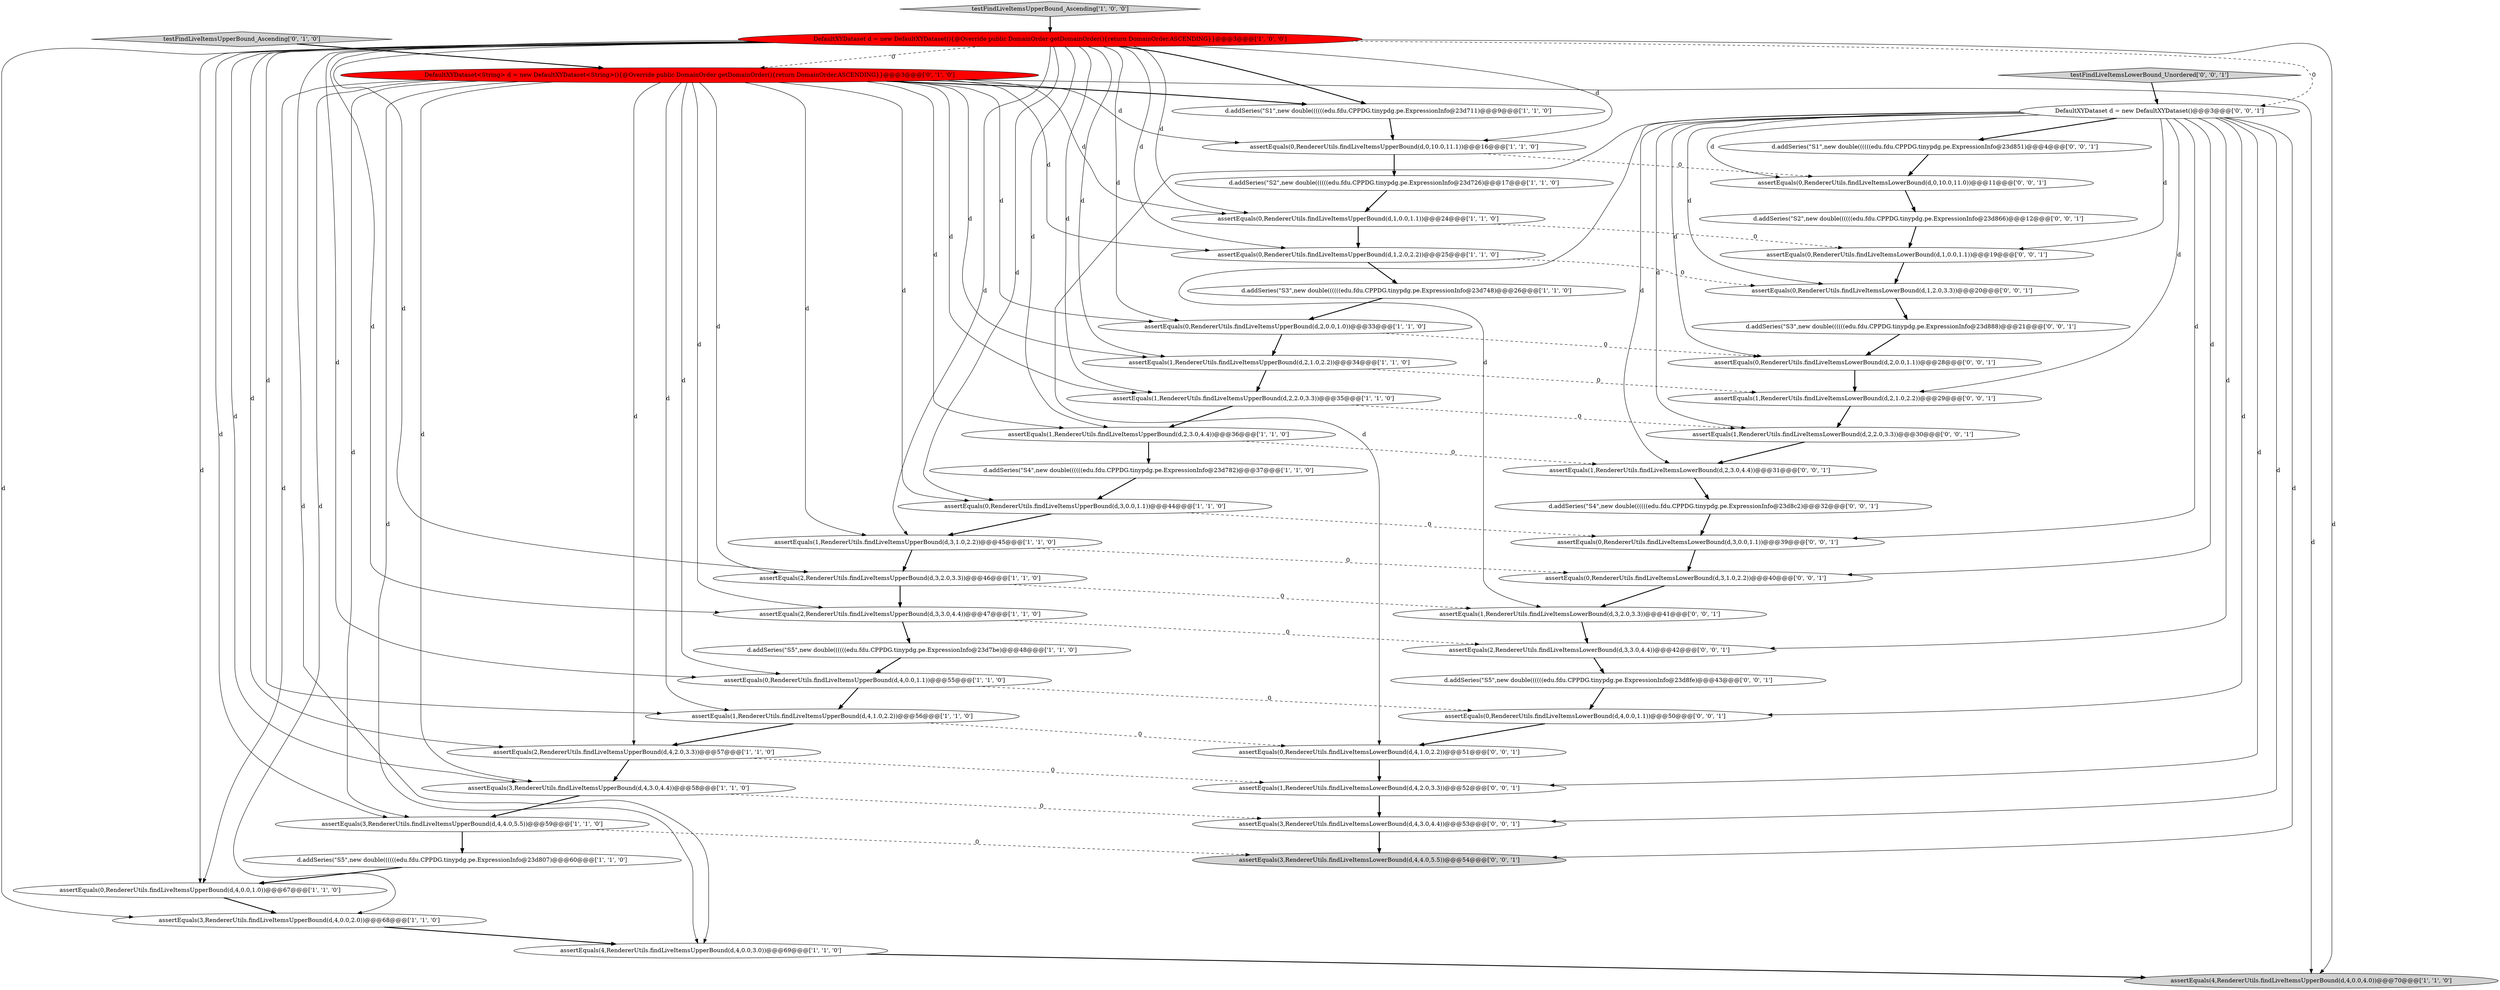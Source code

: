 digraph {
39 [style = filled, label = "assertEquals(0,RendererUtils.findLiveItemsLowerBound(d,3,0.0,1.1))@@@39@@@['0', '0', '1']", fillcolor = white, shape = ellipse image = "AAA0AAABBB3BBB"];
10 [style = filled, label = "DefaultXYDataset d = new DefaultXYDataset(){@Override public DomainOrder getDomainOrder(){return DomainOrder.ASCENDING}}@@@3@@@['1', '0', '0']", fillcolor = red, shape = ellipse image = "AAA1AAABBB1BBB"];
51 [style = filled, label = "d.addSeries(\"S4\",new double((((((edu.fdu.CPPDG.tinypdg.pe.ExpressionInfo@23d8c2)@@@32@@@['0', '0', '1']", fillcolor = white, shape = ellipse image = "AAA0AAABBB3BBB"];
22 [style = filled, label = "d.addSeries(\"S5\",new double((((((edu.fdu.CPPDG.tinypdg.pe.ExpressionInfo@23d7be)@@@48@@@['1', '1', '0']", fillcolor = white, shape = ellipse image = "AAA0AAABBB1BBB"];
48 [style = filled, label = "d.addSeries(\"S3\",new double((((((edu.fdu.CPPDG.tinypdg.pe.ExpressionInfo@23d888)@@@21@@@['0', '0', '1']", fillcolor = white, shape = ellipse image = "AAA0AAABBB3BBB"];
38 [style = filled, label = "assertEquals(0,RendererUtils.findLiveItemsLowerBound(d,4,1.0,2.2))@@@51@@@['0', '0', '1']", fillcolor = white, shape = ellipse image = "AAA0AAABBB3BBB"];
32 [style = filled, label = "d.addSeries(\"S2\",new double((((((edu.fdu.CPPDG.tinypdg.pe.ExpressionInfo@23d866)@@@12@@@['0', '0', '1']", fillcolor = white, shape = ellipse image = "AAA0AAABBB3BBB"];
27 [style = filled, label = "assertEquals(4,RendererUtils.findLiveItemsUpperBound(d,4,0.0,3.0))@@@69@@@['1', '1', '0']", fillcolor = white, shape = ellipse image = "AAA0AAABBB1BBB"];
20 [style = filled, label = "assertEquals(0,RendererUtils.findLiveItemsUpperBound(d,4,0.0,1.1))@@@55@@@['1', '1', '0']", fillcolor = white, shape = ellipse image = "AAA0AAABBB1BBB"];
14 [style = filled, label = "assertEquals(1,RendererUtils.findLiveItemsUpperBound(d,3,1.0,2.2))@@@45@@@['1', '1', '0']", fillcolor = white, shape = ellipse image = "AAA0AAABBB1BBB"];
6 [style = filled, label = "testFindLiveItemsUpperBound_Ascending['1', '0', '0']", fillcolor = lightgray, shape = diamond image = "AAA0AAABBB1BBB"];
42 [style = filled, label = "assertEquals(1,RendererUtils.findLiveItemsLowerBound(d,3,2.0,3.3))@@@41@@@['0', '0', '1']", fillcolor = white, shape = ellipse image = "AAA0AAABBB3BBB"];
13 [style = filled, label = "assertEquals(2,RendererUtils.findLiveItemsUpperBound(d,3,3.0,4.4))@@@47@@@['1', '1', '0']", fillcolor = white, shape = ellipse image = "AAA0AAABBB1BBB"];
16 [style = filled, label = "assertEquals(0,RendererUtils.findLiveItemsUpperBound(d,1,2.0,2.2))@@@25@@@['1', '1', '0']", fillcolor = white, shape = ellipse image = "AAA0AAABBB1BBB"];
17 [style = filled, label = "assertEquals(0,RendererUtils.findLiveItemsUpperBound(d,2,0.0,1.0))@@@33@@@['1', '1', '0']", fillcolor = white, shape = ellipse image = "AAA0AAABBB1BBB"];
50 [style = filled, label = "assertEquals(1,RendererUtils.findLiveItemsLowerBound(d,2,3.0,4.4))@@@31@@@['0', '0', '1']", fillcolor = white, shape = ellipse image = "AAA0AAABBB3BBB"];
30 [style = filled, label = "assertEquals(0,RendererUtils.findLiveItemsLowerBound(d,2,0.0,1.1))@@@28@@@['0', '0', '1']", fillcolor = white, shape = ellipse image = "AAA0AAABBB3BBB"];
43 [style = filled, label = "d.addSeries(\"S5\",new double((((((edu.fdu.CPPDG.tinypdg.pe.ExpressionInfo@23d8fe)@@@43@@@['0', '0', '1']", fillcolor = white, shape = ellipse image = "AAA0AAABBB3BBB"];
0 [style = filled, label = "assertEquals(1,RendererUtils.findLiveItemsUpperBound(d,2,1.0,2.2))@@@34@@@['1', '1', '0']", fillcolor = white, shape = ellipse image = "AAA0AAABBB1BBB"];
19 [style = filled, label = "assertEquals(0,RendererUtils.findLiveItemsUpperBound(d,0,10.0,11.1))@@@16@@@['1', '1', '0']", fillcolor = white, shape = ellipse image = "AAA0AAABBB1BBB"];
23 [style = filled, label = "assertEquals(1,RendererUtils.findLiveItemsUpperBound(d,2,3.0,4.4))@@@36@@@['1', '1', '0']", fillcolor = white, shape = ellipse image = "AAA0AAABBB1BBB"];
24 [style = filled, label = "assertEquals(0,RendererUtils.findLiveItemsUpperBound(d,1,0.0,1.1))@@@24@@@['1', '1', '0']", fillcolor = white, shape = ellipse image = "AAA0AAABBB1BBB"];
9 [style = filled, label = "d.addSeries(\"S5\",new double((((((edu.fdu.CPPDG.tinypdg.pe.ExpressionInfo@23d807)@@@60@@@['1', '1', '0']", fillcolor = white, shape = ellipse image = "AAA0AAABBB1BBB"];
26 [style = filled, label = "assertEquals(3,RendererUtils.findLiveItemsUpperBound(d,4,3.0,4.4))@@@58@@@['1', '1', '0']", fillcolor = white, shape = ellipse image = "AAA0AAABBB1BBB"];
7 [style = filled, label = "assertEquals(0,RendererUtils.findLiveItemsUpperBound(d,4,0.0,1.0))@@@67@@@['1', '1', '0']", fillcolor = white, shape = ellipse image = "AAA0AAABBB1BBB"];
41 [style = filled, label = "d.addSeries(\"S1\",new double((((((edu.fdu.CPPDG.tinypdg.pe.ExpressionInfo@23d851)@@@4@@@['0', '0', '1']", fillcolor = white, shape = ellipse image = "AAA0AAABBB3BBB"];
44 [style = filled, label = "assertEquals(2,RendererUtils.findLiveItemsLowerBound(d,3,3.0,4.4))@@@42@@@['0', '0', '1']", fillcolor = white, shape = ellipse image = "AAA0AAABBB3BBB"];
8 [style = filled, label = "assertEquals(3,RendererUtils.findLiveItemsUpperBound(d,4,4.0,5.5))@@@59@@@['1', '1', '0']", fillcolor = white, shape = ellipse image = "AAA0AAABBB1BBB"];
35 [style = filled, label = "DefaultXYDataset d = new DefaultXYDataset()@@@3@@@['0', '0', '1']", fillcolor = white, shape = ellipse image = "AAA0AAABBB3BBB"];
2 [style = filled, label = "assertEquals(3,RendererUtils.findLiveItemsUpperBound(d,4,0.0,2.0))@@@68@@@['1', '1', '0']", fillcolor = white, shape = ellipse image = "AAA0AAABBB1BBB"];
49 [style = filled, label = "assertEquals(1,RendererUtils.findLiveItemsLowerBound(d,2,2.0,3.3))@@@30@@@['0', '0', '1']", fillcolor = white, shape = ellipse image = "AAA0AAABBB3BBB"];
15 [style = filled, label = "assertEquals(1,RendererUtils.findLiveItemsUpperBound(d,4,1.0,2.2))@@@56@@@['1', '1', '0']", fillcolor = white, shape = ellipse image = "AAA0AAABBB1BBB"];
33 [style = filled, label = "assertEquals(3,RendererUtils.findLiveItemsLowerBound(d,4,3.0,4.4))@@@53@@@['0', '0', '1']", fillcolor = white, shape = ellipse image = "AAA0AAABBB3BBB"];
47 [style = filled, label = "testFindLiveItemsLowerBound_Unordered['0', '0', '1']", fillcolor = lightgray, shape = diamond image = "AAA0AAABBB3BBB"];
18 [style = filled, label = "d.addSeries(\"S1\",new double((((((edu.fdu.CPPDG.tinypdg.pe.ExpressionInfo@23d711)@@@9@@@['1', '1', '0']", fillcolor = white, shape = ellipse image = "AAA0AAABBB1BBB"];
37 [style = filled, label = "assertEquals(0,RendererUtils.findLiveItemsLowerBound(d,3,1.0,2.2))@@@40@@@['0', '0', '1']", fillcolor = white, shape = ellipse image = "AAA0AAABBB3BBB"];
1 [style = filled, label = "d.addSeries(\"S4\",new double((((((edu.fdu.CPPDG.tinypdg.pe.ExpressionInfo@23d782)@@@37@@@['1', '1', '0']", fillcolor = white, shape = ellipse image = "AAA0AAABBB1BBB"];
45 [style = filled, label = "assertEquals(3,RendererUtils.findLiveItemsLowerBound(d,4,4.0,5.5))@@@54@@@['0', '0', '1']", fillcolor = lightgray, shape = ellipse image = "AAA0AAABBB3BBB"];
5 [style = filled, label = "assertEquals(2,RendererUtils.findLiveItemsUpperBound(d,3,2.0,3.3))@@@46@@@['1', '1', '0']", fillcolor = white, shape = ellipse image = "AAA0AAABBB1BBB"];
21 [style = filled, label = "assertEquals(0,RendererUtils.findLiveItemsUpperBound(d,3,0.0,1.1))@@@44@@@['1', '1', '0']", fillcolor = white, shape = ellipse image = "AAA0AAABBB1BBB"];
31 [style = filled, label = "assertEquals(0,RendererUtils.findLiveItemsLowerBound(d,0,10.0,11.0))@@@11@@@['0', '0', '1']", fillcolor = white, shape = ellipse image = "AAA0AAABBB3BBB"];
40 [style = filled, label = "assertEquals(1,RendererUtils.findLiveItemsLowerBound(d,4,2.0,3.3))@@@52@@@['0', '0', '1']", fillcolor = white, shape = ellipse image = "AAA0AAABBB3BBB"];
52 [style = filled, label = "assertEquals(1,RendererUtils.findLiveItemsLowerBound(d,2,1.0,2.2))@@@29@@@['0', '0', '1']", fillcolor = white, shape = ellipse image = "AAA0AAABBB3BBB"];
11 [style = filled, label = "d.addSeries(\"S3\",new double((((((edu.fdu.CPPDG.tinypdg.pe.ExpressionInfo@23d748)@@@26@@@['1', '1', '0']", fillcolor = white, shape = ellipse image = "AAA0AAABBB1BBB"];
12 [style = filled, label = "d.addSeries(\"S2\",new double((((((edu.fdu.CPPDG.tinypdg.pe.ExpressionInfo@23d726)@@@17@@@['1', '1', '0']", fillcolor = white, shape = ellipse image = "AAA0AAABBB1BBB"];
34 [style = filled, label = "assertEquals(0,RendererUtils.findLiveItemsLowerBound(d,4,0.0,1.1))@@@50@@@['0', '0', '1']", fillcolor = white, shape = ellipse image = "AAA0AAABBB3BBB"];
25 [style = filled, label = "assertEquals(4,RendererUtils.findLiveItemsUpperBound(d,4,0.0,4.0))@@@70@@@['1', '1', '0']", fillcolor = lightgray, shape = ellipse image = "AAA0AAABBB1BBB"];
28 [style = filled, label = "DefaultXYDataset<String> d = new DefaultXYDataset<String>(){@Override public DomainOrder getDomainOrder(){return DomainOrder.ASCENDING}}@@@3@@@['0', '1', '0']", fillcolor = red, shape = ellipse image = "AAA1AAABBB2BBB"];
3 [style = filled, label = "assertEquals(1,RendererUtils.findLiveItemsUpperBound(d,2,2.0,3.3))@@@35@@@['1', '1', '0']", fillcolor = white, shape = ellipse image = "AAA0AAABBB1BBB"];
4 [style = filled, label = "assertEquals(2,RendererUtils.findLiveItemsUpperBound(d,4,2.0,3.3))@@@57@@@['1', '1', '0']", fillcolor = white, shape = ellipse image = "AAA0AAABBB1BBB"];
46 [style = filled, label = "assertEquals(0,RendererUtils.findLiveItemsLowerBound(d,1,0.0,1.1))@@@19@@@['0', '0', '1']", fillcolor = white, shape = ellipse image = "AAA0AAABBB3BBB"];
29 [style = filled, label = "testFindLiveItemsUpperBound_Ascending['0', '1', '0']", fillcolor = lightgray, shape = diamond image = "AAA0AAABBB2BBB"];
36 [style = filled, label = "assertEquals(0,RendererUtils.findLiveItemsLowerBound(d,1,2.0,3.3))@@@20@@@['0', '0', '1']", fillcolor = white, shape = ellipse image = "AAA0AAABBB3BBB"];
35->30 [style = solid, label="d"];
10->15 [style = solid, label="d"];
28->19 [style = solid, label="d"];
35->41 [style = bold, label=""];
30->52 [style = bold, label=""];
10->28 [style = dashed, label="0"];
9->7 [style = bold, label=""];
35->42 [style = solid, label="d"];
15->38 [style = dashed, label="0"];
42->44 [style = bold, label=""];
28->24 [style = solid, label="d"];
1->21 [style = bold, label=""];
28->3 [style = solid, label="d"];
51->39 [style = bold, label=""];
33->45 [style = bold, label=""];
28->16 [style = solid, label="d"];
13->22 [style = bold, label=""];
23->50 [style = dashed, label="0"];
28->23 [style = solid, label="d"];
35->38 [style = solid, label="d"];
20->15 [style = bold, label=""];
27->25 [style = bold, label=""];
0->3 [style = bold, label=""];
35->31 [style = solid, label="d"];
28->18 [style = bold, label=""];
19->12 [style = bold, label=""];
10->8 [style = solid, label="d"];
10->23 [style = solid, label="d"];
10->26 [style = solid, label="d"];
24->46 [style = dashed, label="0"];
18->19 [style = bold, label=""];
26->33 [style = dashed, label="0"];
46->36 [style = bold, label=""];
28->5 [style = solid, label="d"];
35->39 [style = solid, label="d"];
35->33 [style = solid, label="d"];
28->4 [style = solid, label="d"];
13->44 [style = dashed, label="0"];
3->23 [style = bold, label=""];
22->20 [style = bold, label=""];
20->34 [style = dashed, label="0"];
7->2 [style = bold, label=""];
28->7 [style = solid, label="d"];
10->20 [style = solid, label="d"];
35->44 [style = solid, label="d"];
10->14 [style = solid, label="d"];
2->27 [style = bold, label=""];
11->17 [style = bold, label=""];
28->17 [style = solid, label="d"];
34->38 [style = bold, label=""];
43->34 [style = bold, label=""];
35->52 [style = solid, label="d"];
10->35 [style = dashed, label="0"];
28->2 [style = solid, label="d"];
35->45 [style = solid, label="d"];
39->37 [style = bold, label=""];
10->18 [style = bold, label=""];
28->21 [style = solid, label="d"];
28->15 [style = solid, label="d"];
14->37 [style = dashed, label="0"];
32->46 [style = bold, label=""];
10->0 [style = solid, label="d"];
10->5 [style = solid, label="d"];
10->13 [style = solid, label="d"];
35->46 [style = solid, label="d"];
31->32 [style = bold, label=""];
5->42 [style = dashed, label="0"];
28->26 [style = solid, label="d"];
26->8 [style = bold, label=""];
12->24 [style = bold, label=""];
10->24 [style = solid, label="d"];
49->50 [style = bold, label=""];
21->39 [style = dashed, label="0"];
10->2 [style = solid, label="d"];
0->52 [style = dashed, label="0"];
28->20 [style = solid, label="d"];
40->33 [style = bold, label=""];
17->0 [style = bold, label=""];
10->7 [style = solid, label="d"];
5->13 [style = bold, label=""];
6->10 [style = bold, label=""];
28->27 [style = solid, label="d"];
16->36 [style = dashed, label="0"];
10->16 [style = solid, label="d"];
28->13 [style = solid, label="d"];
35->37 [style = solid, label="d"];
41->31 [style = bold, label=""];
48->30 [style = bold, label=""];
38->40 [style = bold, label=""];
37->42 [style = bold, label=""];
21->14 [style = bold, label=""];
14->5 [style = bold, label=""];
19->31 [style = dashed, label="0"];
10->21 [style = solid, label="d"];
10->19 [style = solid, label="d"];
16->11 [style = bold, label=""];
10->25 [style = solid, label="d"];
52->49 [style = bold, label=""];
28->8 [style = solid, label="d"];
35->50 [style = solid, label="d"];
4->26 [style = bold, label=""];
28->25 [style = solid, label="d"];
47->35 [style = bold, label=""];
28->0 [style = solid, label="d"];
35->49 [style = solid, label="d"];
44->43 [style = bold, label=""];
29->28 [style = bold, label=""];
35->40 [style = solid, label="d"];
24->16 [style = bold, label=""];
10->27 [style = solid, label="d"];
10->4 [style = solid, label="d"];
50->51 [style = bold, label=""];
10->17 [style = solid, label="d"];
3->49 [style = dashed, label="0"];
36->48 [style = bold, label=""];
15->4 [style = bold, label=""];
8->9 [style = bold, label=""];
23->1 [style = bold, label=""];
35->34 [style = solid, label="d"];
8->45 [style = dashed, label="0"];
10->3 [style = solid, label="d"];
4->40 [style = dashed, label="0"];
17->30 [style = dashed, label="0"];
28->14 [style = solid, label="d"];
35->36 [style = solid, label="d"];
}
